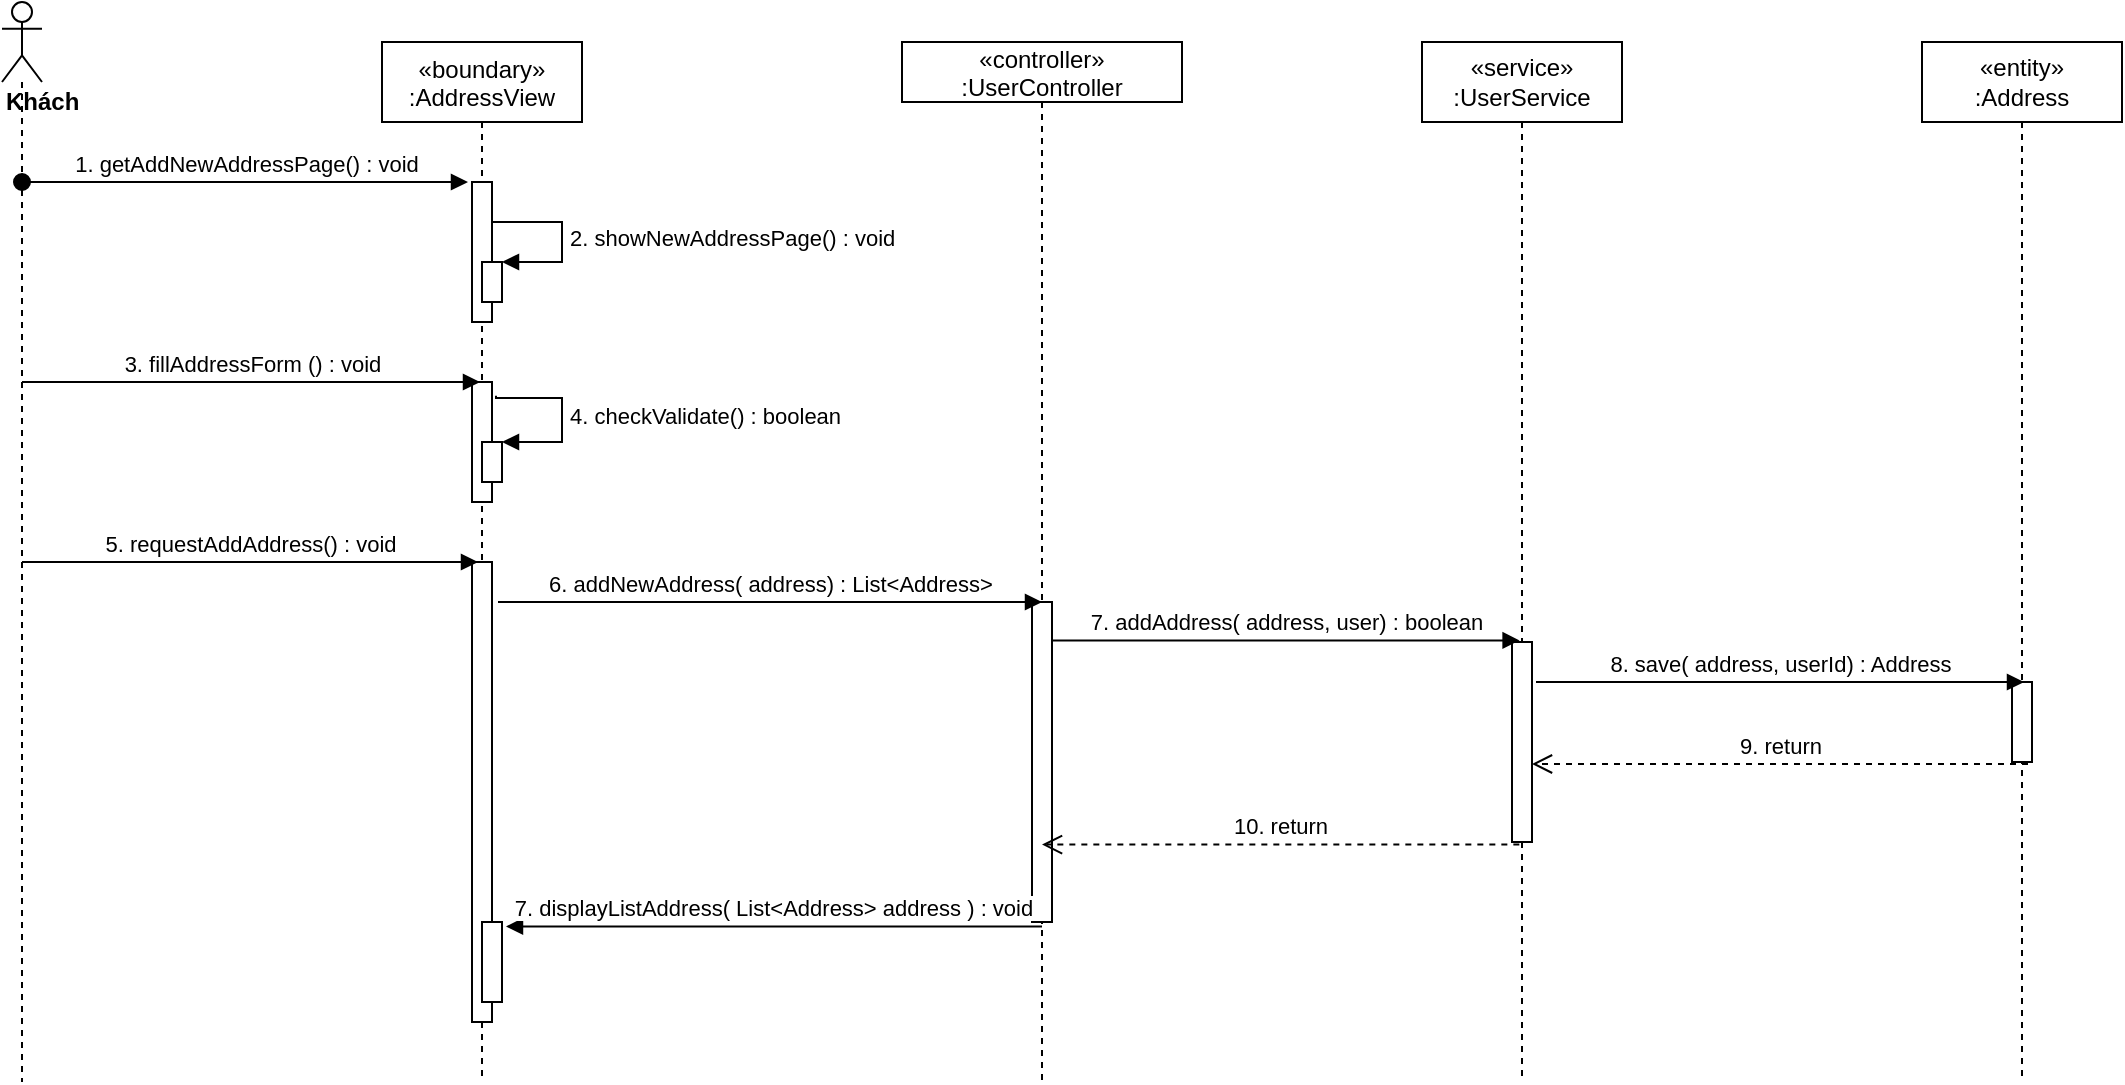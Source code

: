 <mxfile version="14.6.11" type="device"><diagram id="kgpKYQtTHZ0yAKxKKP6v" name="Page-1"><mxGraphModel dx="1038" dy="523" grid="1" gridSize="10" guides="1" tooltips="1" connect="1" arrows="1" fold="1" page="1" pageScale="1" pageWidth="850" pageHeight="1100" math="0" shadow="0"><root><mxCell id="0"/><mxCell id="1" parent="0"/><mxCell id="tn5aEhugTk_c0QyDxKy8-18" value="«boundary»&#10;:AddressView" style="shape=umlLifeline;perimeter=lifelinePerimeter;container=1;collapsible=0;recursiveResize=0;rounded=0;shadow=0;strokeWidth=1;" vertex="1" parent="1"><mxGeometry x="230" y="80" width="100" height="520" as="geometry"/></mxCell><mxCell id="tn5aEhugTk_c0QyDxKy8-19" value="" style="points=[];perimeter=orthogonalPerimeter;rounded=0;shadow=0;strokeWidth=1;" vertex="1" parent="tn5aEhugTk_c0QyDxKy8-18"><mxGeometry x="45" y="70" width="10" height="70" as="geometry"/></mxCell><mxCell id="tn5aEhugTk_c0QyDxKy8-20" value="" style="points=[];perimeter=orthogonalPerimeter;rounded=0;shadow=0;strokeWidth=1;" vertex="1" parent="tn5aEhugTk_c0QyDxKy8-18"><mxGeometry x="45" y="170" width="10" height="60" as="geometry"/></mxCell><mxCell id="tn5aEhugTk_c0QyDxKy8-21" value="" style="html=1;points=[];perimeter=orthogonalPerimeter;" vertex="1" parent="tn5aEhugTk_c0QyDxKy8-18"><mxGeometry x="50" y="110" width="10" height="20" as="geometry"/></mxCell><mxCell id="tn5aEhugTk_c0QyDxKy8-22" value="2. showNewAddressPage() : void" style="edgeStyle=orthogonalEdgeStyle;html=1;align=left;spacingLeft=2;endArrow=block;rounded=0;entryX=1;entryY=0;" edge="1" parent="tn5aEhugTk_c0QyDxKy8-18" source="tn5aEhugTk_c0QyDxKy8-19" target="tn5aEhugTk_c0QyDxKy8-21"><mxGeometry relative="1" as="geometry"><mxPoint x="70" y="70" as="sourcePoint"/><Array as="points"><mxPoint x="90" y="90"/><mxPoint x="90" y="110"/></Array></mxGeometry></mxCell><mxCell id="tn5aEhugTk_c0QyDxKy8-23" value="" style="html=1;points=[];perimeter=orthogonalPerimeter;" vertex="1" parent="tn5aEhugTk_c0QyDxKy8-18"><mxGeometry x="50" y="200" width="10" height="20" as="geometry"/></mxCell><mxCell id="tn5aEhugTk_c0QyDxKy8-24" value="4. checkValidate() : boolean" style="edgeStyle=orthogonalEdgeStyle;html=1;align=left;spacingLeft=2;endArrow=block;rounded=0;exitX=1.2;exitY=0.114;exitDx=0;exitDy=0;exitPerimeter=0;" edge="1" parent="tn5aEhugTk_c0QyDxKy8-18" source="tn5aEhugTk_c0QyDxKy8-20" target="tn5aEhugTk_c0QyDxKy8-23"><mxGeometry relative="1" as="geometry"><mxPoint x="180" y="110" as="sourcePoint"/><Array as="points"><mxPoint x="57" y="178"/><mxPoint x="90" y="178"/><mxPoint x="90" y="200"/></Array><mxPoint x="120" y="240" as="targetPoint"/></mxGeometry></mxCell><mxCell id="tn5aEhugTk_c0QyDxKy8-25" value="" style="html=1;points=[];perimeter=orthogonalPerimeter;" vertex="1" parent="tn5aEhugTk_c0QyDxKy8-18"><mxGeometry x="45" y="260" width="10" height="230" as="geometry"/></mxCell><mxCell id="tn5aEhugTk_c0QyDxKy8-47" value="" style="html=1;points=[];perimeter=orthogonalPerimeter;" vertex="1" parent="tn5aEhugTk_c0QyDxKy8-18"><mxGeometry x="50" y="440" width="10" height="40" as="geometry"/></mxCell><mxCell id="tn5aEhugTk_c0QyDxKy8-26" value="«controller»&#10;:UserController" style="shape=umlLifeline;perimeter=lifelinePerimeter;container=1;collapsible=0;recursiveResize=0;rounded=0;shadow=0;strokeWidth=1;size=30;" vertex="1" parent="1"><mxGeometry x="490" y="80" width="140" height="520" as="geometry"/></mxCell><mxCell id="tn5aEhugTk_c0QyDxKy8-27" value="" style="points=[];perimeter=orthogonalPerimeter;rounded=0;shadow=0;strokeWidth=1;" vertex="1" parent="tn5aEhugTk_c0QyDxKy8-26"><mxGeometry x="65" y="280" width="10" height="160" as="geometry"/></mxCell><mxCell id="tn5aEhugTk_c0QyDxKy8-30" value="&lt;div&gt;&lt;b&gt;Khách&lt;/b&gt;&lt;/div&gt;" style="shape=umlLifeline;participant=umlActor;perimeter=lifelinePerimeter;whiteSpace=wrap;html=1;container=1;collapsible=0;recursiveResize=0;verticalAlign=top;spacingTop=36;outlineConnect=0;align=left;" vertex="1" parent="1"><mxGeometry x="40" y="60" width="20" height="540" as="geometry"/></mxCell><mxCell id="tn5aEhugTk_c0QyDxKy8-31" value="&lt;span&gt;«service»&lt;br&gt;&lt;/span&gt;:UserService" style="shape=umlLifeline;perimeter=lifelinePerimeter;whiteSpace=wrap;html=1;container=1;collapsible=0;recursiveResize=0;outlineConnect=0;" vertex="1" parent="1"><mxGeometry x="750" y="80" width="100" height="520" as="geometry"/></mxCell><mxCell id="tn5aEhugTk_c0QyDxKy8-32" value="" style="points=[];perimeter=orthogonalPerimeter;rounded=0;shadow=0;strokeWidth=1;" vertex="1" parent="tn5aEhugTk_c0QyDxKy8-31"><mxGeometry x="45" y="300" width="10" height="100" as="geometry"/></mxCell><mxCell id="tn5aEhugTk_c0QyDxKy8-35" value="1. getAddNewAddressPage() : void" style="html=1;verticalAlign=bottom;startArrow=oval;startFill=1;endArrow=block;startSize=8;entryX=-0.2;entryY=0;entryDx=0;entryDy=0;entryPerimeter=0;" edge="1" parent="1" source="tn5aEhugTk_c0QyDxKy8-30" target="tn5aEhugTk_c0QyDxKy8-19"><mxGeometry width="60" relative="1" as="geometry"><mxPoint x="390" y="220" as="sourcePoint"/><mxPoint x="450" y="220" as="targetPoint"/></mxGeometry></mxCell><mxCell id="tn5aEhugTk_c0QyDxKy8-36" value="3. fillAddressForm () : void" style="html=1;verticalAlign=bottom;endArrow=block;entryX=0.4;entryY=0;entryDx=0;entryDy=0;entryPerimeter=0;" edge="1" parent="1" source="tn5aEhugTk_c0QyDxKy8-30" target="tn5aEhugTk_c0QyDxKy8-20"><mxGeometry width="80" relative="1" as="geometry"><mxPoint x="380" y="220" as="sourcePoint"/><mxPoint x="460" y="220" as="targetPoint"/></mxGeometry></mxCell><mxCell id="tn5aEhugTk_c0QyDxKy8-37" value="5. requestAddAddress() : void" style="html=1;verticalAlign=bottom;endArrow=block;entryX=0.3;entryY=0;entryDx=0;entryDy=0;entryPerimeter=0;" edge="1" parent="1" source="tn5aEhugTk_c0QyDxKy8-30" target="tn5aEhugTk_c0QyDxKy8-25"><mxGeometry width="80" relative="1" as="geometry"><mxPoint x="380" y="320" as="sourcePoint"/><mxPoint x="278" y="344" as="targetPoint"/></mxGeometry></mxCell><mxCell id="tn5aEhugTk_c0QyDxKy8-38" value="6. addNewAddress( address) : List&amp;lt;Address&amp;gt;" style="html=1;verticalAlign=bottom;endArrow=block;entryX=0.5;entryY=0;entryDx=0;entryDy=0;entryPerimeter=0;" edge="1" parent="1" target="tn5aEhugTk_c0QyDxKy8-27"><mxGeometry width="80" relative="1" as="geometry"><mxPoint x="288.0" y="360" as="sourcePoint"/><mxPoint x="460" y="320" as="targetPoint"/></mxGeometry></mxCell><mxCell id="tn5aEhugTk_c0QyDxKy8-39" value="&lt;span&gt;«entity»&lt;br&gt;&lt;/span&gt;:Address" style="shape=umlLifeline;perimeter=lifelinePerimeter;whiteSpace=wrap;html=1;container=1;collapsible=0;recursiveResize=0;outlineConnect=0;" vertex="1" parent="1"><mxGeometry x="1000" y="80" width="100" height="520" as="geometry"/></mxCell><mxCell id="tn5aEhugTk_c0QyDxKy8-40" value="" style="points=[];perimeter=orthogonalPerimeter;rounded=0;shadow=0;strokeWidth=1;" vertex="1" parent="tn5aEhugTk_c0QyDxKy8-39"><mxGeometry x="45" y="320" width="10" height="40" as="geometry"/></mxCell><mxCell id="tn5aEhugTk_c0QyDxKy8-41" value="7. addAddress( address, user) : boolean" style="html=1;verticalAlign=bottom;endArrow=block;entryX=0.38;entryY=-0.008;entryDx=0;entryDy=0;entryPerimeter=0;" edge="1" parent="1" source="tn5aEhugTk_c0QyDxKy8-27" target="tn5aEhugTk_c0QyDxKy8-32"><mxGeometry width="80" relative="1" as="geometry"><mxPoint x="680" y="430" as="sourcePoint"/><mxPoint x="780" y="384" as="targetPoint"/></mxGeometry></mxCell><mxCell id="tn5aEhugTk_c0QyDxKy8-42" value="10. return" style="html=1;verticalAlign=bottom;endArrow=open;dashed=1;endSize=8;exitX=0.367;exitY=1.013;exitDx=0;exitDy=0;exitPerimeter=0;" edge="1" parent="1" source="tn5aEhugTk_c0QyDxKy8-32" target="tn5aEhugTk_c0QyDxKy8-26"><mxGeometry relative="1" as="geometry"><mxPoint x="800" y="440" as="sourcePoint"/><mxPoint x="720" y="440" as="targetPoint"/></mxGeometry></mxCell><mxCell id="tn5aEhugTk_c0QyDxKy8-43" value="8. save( address, userId) : Address" style="html=1;verticalAlign=bottom;endArrow=block;entryX=0.6;entryY=0;entryDx=0;entryDy=0;entryPerimeter=0;" edge="1" parent="1" target="tn5aEhugTk_c0QyDxKy8-40"><mxGeometry width="80" relative="1" as="geometry"><mxPoint x="807" y="400" as="sourcePoint"/><mxPoint x="830" y="420" as="targetPoint"/></mxGeometry></mxCell><mxCell id="tn5aEhugTk_c0QyDxKy8-44" value="9. return" style="html=1;verticalAlign=bottom;endArrow=open;dashed=1;endSize=8;exitX=0.8;exitY=1.025;exitDx=0;exitDy=0;exitPerimeter=0;" edge="1" parent="1" source="tn5aEhugTk_c0QyDxKy8-40" target="tn5aEhugTk_c0QyDxKy8-32"><mxGeometry relative="1" as="geometry"><mxPoint x="830" y="420" as="sourcePoint"/><mxPoint x="750" y="420" as="targetPoint"/></mxGeometry></mxCell><mxCell id="tn5aEhugTk_c0QyDxKy8-46" value="7. displayListAddress( List&lt;Address&gt; address ) : void" style="verticalAlign=bottom;endArrow=block;shadow=0;strokeWidth=1;entryX=1.2;entryY=0.055;entryDx=0;entryDy=0;entryPerimeter=0;exitX=0.5;exitY=1.014;exitDx=0;exitDy=0;exitPerimeter=0;" edge="1" parent="1" source="tn5aEhugTk_c0QyDxKy8-27" target="tn5aEhugTk_c0QyDxKy8-47"><mxGeometry relative="1" as="geometry"><mxPoint x="500" y="522" as="sourcePoint"/><mxPoint x="350" y="535" as="targetPoint"/></mxGeometry></mxCell></root></mxGraphModel></diagram></mxfile>
